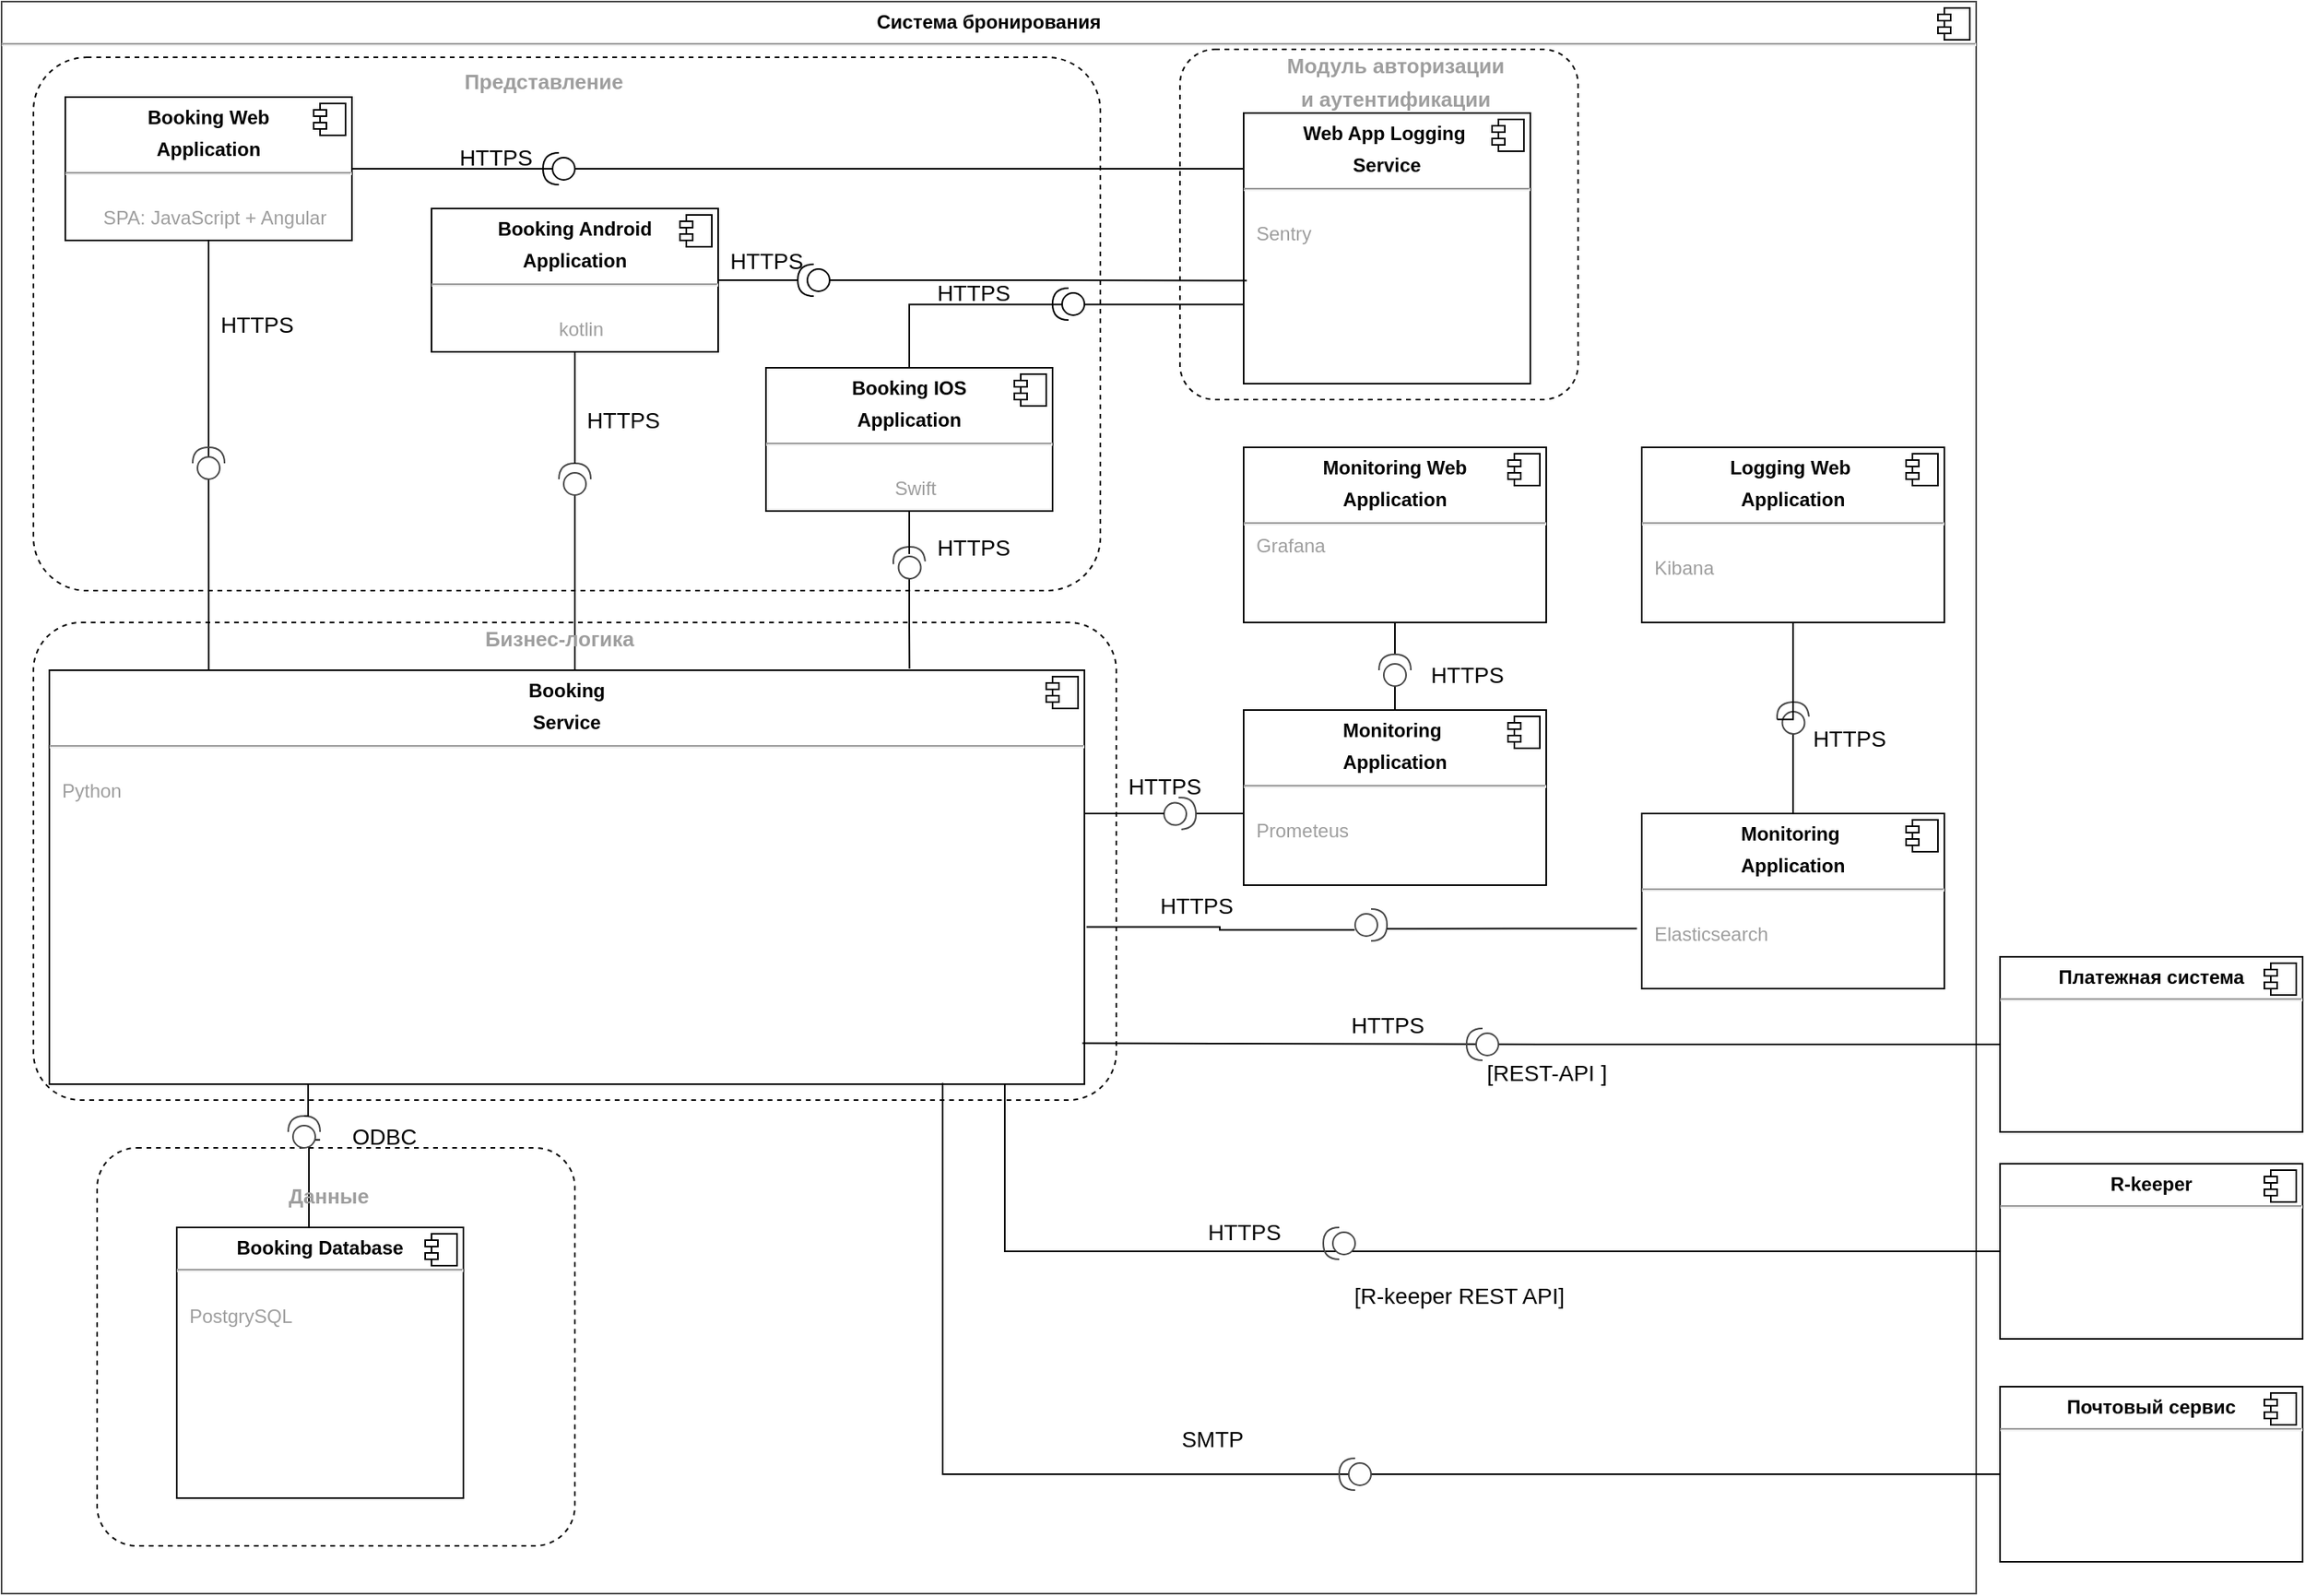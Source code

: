 <mxfile version="20.0.1" type="device"><diagram id="sl9_SDTYks3OBHYVKD6c" name="Page-1"><mxGraphModel dx="1422" dy="645" grid="1" gridSize="10" guides="1" tooltips="1" connect="1" arrows="1" fold="1" page="1" pageScale="1" pageWidth="827" pageHeight="1169" math="0" shadow="0"><root><mxCell id="0"/><mxCell id="1" parent="0"/><mxCell id="OFOhBq2O4-hndNWqx5ZA-37" value="" style="verticalLabelPosition=bottom;verticalAlign=top;html=1;shape=mxgraph.basic.rect;fillColor2=none;strokeWidth=1;size=20;indent=5;fontColor=#9E9E9E;dashed=1;strokeColor=#000000;" parent="1" vertex="1"><mxGeometry x="50" y="55" width="680" height="325" as="geometry"/></mxCell><mxCell id="OFOhBq2O4-hndNWqx5ZA-1" value="&lt;p style=&quot;margin:0px;margin-top:6px;text-align:center;&quot;&gt;&lt;b&gt;&lt;font style=&quot;vertical-align: inherit;&quot;&gt;&lt;font style=&quot;vertical-align: inherit;&quot;&gt;&lt;font style=&quot;vertical-align: inherit;&quot;&gt;&lt;font style=&quot;vertical-align: inherit;&quot;&gt;&lt;font style=&quot;vertical-align: inherit;&quot;&gt;&lt;font style=&quot;vertical-align: inherit;&quot;&gt;&lt;font style=&quot;vertical-align: inherit;&quot;&gt;&lt;font style=&quot;vertical-align: inherit;&quot;&gt;Система бронирования&lt;/font&gt;&lt;/font&gt;&lt;/font&gt;&lt;/font&gt;&lt;/font&gt;&lt;/font&gt;&lt;/font&gt;&lt;/font&gt;&lt;/b&gt;&lt;/p&gt;&lt;hr&gt;&lt;p style=&quot;margin:0px;margin-left:8px;&quot;&gt;&lt;br&gt;&lt;/p&gt;" style="align=left;overflow=fill;html=1;dropTarget=0;strokeColor=#474747;" parent="1" vertex="1"><mxGeometry x="40" y="20" width="1240" height="1000" as="geometry"/></mxCell><mxCell id="OFOhBq2O4-hndNWqx5ZA-2" value="" style="shape=component;jettyWidth=8;jettyHeight=4;" parent="OFOhBq2O4-hndNWqx5ZA-1" vertex="1"><mxGeometry x="1" width="20" height="20" relative="1" as="geometry"><mxPoint x="-24" y="4" as="offset"/></mxGeometry></mxCell><mxCell id="OFOhBq2O4-hndNWqx5ZA-30" style="edgeStyle=orthogonalEdgeStyle;rounded=0;orthogonalLoop=1;jettySize=auto;html=1;entryX=0.056;entryY=0.206;entryDx=0;entryDy=0;entryPerimeter=0;fontColor=#9E9E9E;endArrow=none;endFill=0;" parent="1" source="OFOhBq2O4-hndNWqx5ZA-4" target="OFOhBq2O4-hndNWqx5ZA-13" edge="1"><mxGeometry relative="1" as="geometry"/></mxCell><mxCell id="OFOhBq2O4-hndNWqx5ZA-51" style="edgeStyle=orthogonalEdgeStyle;rounded=0;orthogonalLoop=1;jettySize=auto;html=1;entryX=0.154;entryY=0.048;entryDx=0;entryDy=0;entryPerimeter=0;fontSize=13;fontColor=#9E9E9E;endArrow=none;endFill=0;" parent="1" source="OFOhBq2O4-hndNWqx5ZA-4" target="OFOhBq2O4-hndNWqx5ZA-42" edge="1"><mxGeometry relative="1" as="geometry"/></mxCell><mxCell id="OFOhBq2O4-hndNWqx5ZA-4" value="&lt;p style=&quot;margin: 6px 0px 0px;&quot;&gt;&lt;b&gt;Booking Web&lt;/b&gt;&lt;/p&gt;&lt;p style=&quot;margin: 6px 0px 0px;&quot;&gt;&lt;b&gt;Application&lt;/b&gt;&lt;/p&gt;&lt;hr&gt;&lt;p style=&quot;margin:0px;margin-left:8px;&quot;&gt;&lt;br&gt;&lt;/p&gt;&lt;p style=&quot;margin:0px;margin-left:8px;&quot;&gt;&lt;font color=&quot;#9e9e9e&quot;&gt;SPA: JavaScript + Angular&lt;/font&gt;&lt;/p&gt;" style="align=center;overflow=fill;html=1;dropTarget=0;" parent="1" vertex="1"><mxGeometry x="80" y="80" width="180" height="90" as="geometry"/></mxCell><mxCell id="OFOhBq2O4-hndNWqx5ZA-5" value="" style="shape=component;jettyWidth=8;jettyHeight=4;" parent="OFOhBq2O4-hndNWqx5ZA-4" vertex="1"><mxGeometry x="1" width="20" height="20" relative="1" as="geometry"><mxPoint x="-24" y="4" as="offset"/></mxGeometry></mxCell><mxCell id="OFOhBq2O4-hndNWqx5ZA-52" style="edgeStyle=orthogonalEdgeStyle;rounded=0;orthogonalLoop=1;jettySize=auto;html=1;entryX=0.6;entryY=1.081;entryDx=0;entryDy=0;entryPerimeter=0;fontSize=13;fontColor=#9E9E9E;endArrow=none;endFill=0;startArrow=none;" parent="1" source="OFOhBq2O4-hndNWqx5ZA-58" target="OFOhBq2O4-hndNWqx5ZA-45" edge="1"><mxGeometry relative="1" as="geometry"/></mxCell><mxCell id="OFOhBq2O4-hndNWqx5ZA-6" value="&lt;p style=&quot;margin: 6px 0px 0px;&quot;&gt;&lt;b&gt;Booking Android&lt;/b&gt;&lt;/p&gt;&lt;p style=&quot;margin: 6px 0px 0px;&quot;&gt;&lt;b&gt;Application&lt;/b&gt;&lt;/p&gt;&lt;hr&gt;&lt;p style=&quot;margin:0px;margin-left:8px;&quot;&gt;&lt;br&gt;&lt;/p&gt;&lt;p style=&quot;margin:0px;margin-left:8px;&quot;&gt;&lt;font color=&quot;#9e9e9e&quot;&gt;kotlin&lt;/font&gt;&lt;/p&gt;" style="align=center;overflow=fill;html=1;dropTarget=0;" parent="1" vertex="1"><mxGeometry x="310" y="150" width="180" height="90" as="geometry"/></mxCell><mxCell id="OFOhBq2O4-hndNWqx5ZA-7" value="" style="shape=component;jettyWidth=8;jettyHeight=4;" parent="OFOhBq2O4-hndNWqx5ZA-6" vertex="1"><mxGeometry x="1" width="20" height="20" relative="1" as="geometry"><mxPoint x="-24" y="4" as="offset"/></mxGeometry></mxCell><mxCell id="OFOhBq2O4-hndNWqx5ZA-18" style="edgeStyle=orthogonalEdgeStyle;rounded=0;orthogonalLoop=1;jettySize=auto;html=1;exitX=0.5;exitY=0;exitDx=0;exitDy=0;entryX=0;entryY=0.707;entryDx=0;entryDy=0;fontColor=#9E9E9E;endArrow=none;endFill=0;entryPerimeter=0;" parent="1" source="OFOhBq2O4-hndNWqx5ZA-11" target="OFOhBq2O4-hndNWqx5ZA-13" edge="1"><mxGeometry relative="1" as="geometry"><Array as="points"><mxPoint x="610" y="210"/></Array></mxGeometry></mxCell><mxCell id="OFOhBq2O4-hndNWqx5ZA-53" style="edgeStyle=orthogonalEdgeStyle;rounded=0;orthogonalLoop=1;jettySize=auto;html=1;entryX=0.831;entryY=-0.004;entryDx=0;entryDy=0;entryPerimeter=0;fontSize=13;fontColor=#9E9E9E;endArrow=none;endFill=0;startArrow=none;" parent="1" source="OFOhBq2O4-hndNWqx5ZA-60" target="OFOhBq2O4-hndNWqx5ZA-42" edge="1"><mxGeometry relative="1" as="geometry"/></mxCell><mxCell id="OFOhBq2O4-hndNWqx5ZA-11" value="&lt;p style=&quot;margin:0px;margin-top:6px;text-align:center;&quot;&gt;&lt;b&gt;Booking IOS&lt;/b&gt;&lt;/p&gt;&lt;p style=&quot;margin:0px;margin-top:6px;text-align:center;&quot;&gt;&lt;b&gt;Application&lt;/b&gt;&lt;/p&gt;&lt;hr&gt;&lt;p style=&quot;margin:0px;margin-left:8px;&quot;&gt;&lt;br&gt;&lt;/p&gt;&lt;p style=&quot;text-align: center; margin: 0px 0px 0px 8px;&quot;&gt;&lt;font color=&quot;#9e9e9e&quot;&gt;Swift&lt;/font&gt;&lt;/p&gt;" style="align=left;overflow=fill;html=1;dropTarget=0;" parent="1" vertex="1"><mxGeometry x="520" y="250" width="180" height="90" as="geometry"/></mxCell><mxCell id="OFOhBq2O4-hndNWqx5ZA-12" value="" style="shape=component;jettyWidth=8;jettyHeight=4;" parent="OFOhBq2O4-hndNWqx5ZA-11" vertex="1"><mxGeometry x="1" width="20" height="20" relative="1" as="geometry"><mxPoint x="-24" y="4" as="offset"/></mxGeometry></mxCell><mxCell id="OFOhBq2O4-hndNWqx5ZA-13" value="&lt;p style=&quot;margin:0px;margin-top:6px;text-align:center;&quot;&gt;&lt;b&gt;Web App Logging&amp;nbsp;&lt;/b&gt;&lt;/p&gt;&lt;p style=&quot;margin:0px;margin-top:6px;text-align:center;&quot;&gt;&lt;b&gt;Service&lt;/b&gt;&lt;/p&gt;&lt;hr&gt;&lt;p style=&quot;margin:0px;margin-left:8px;&quot;&gt;&lt;br&gt;&lt;/p&gt;&lt;p style=&quot;margin:0px;margin-left:8px;&quot;&gt;&lt;font color=&quot;#9e9e9e&quot;&gt;Sentry&lt;/font&gt;&lt;/p&gt;" style="align=left;overflow=fill;html=1;dropTarget=0;" parent="1" vertex="1"><mxGeometry x="820" y="90" width="180" height="170" as="geometry"/></mxCell><mxCell id="OFOhBq2O4-hndNWqx5ZA-14" value="" style="shape=component;jettyWidth=8;jettyHeight=4;" parent="OFOhBq2O4-hndNWqx5ZA-13" vertex="1"><mxGeometry x="1" width="20" height="20" relative="1" as="geometry"><mxPoint x="-24" y="4" as="offset"/></mxGeometry></mxCell><mxCell id="OFOhBq2O4-hndNWqx5ZA-19" value="" style="shape=providedRequiredInterface;html=1;verticalLabelPosition=bottom;sketch=0;fontColor=#9E9E9E;direction=south;rotation=90;" parent="1" vertex="1"><mxGeometry x="700" y="200" width="20" height="20" as="geometry"/></mxCell><mxCell id="OFOhBq2O4-hndNWqx5ZA-25" value="" style="shape=providedRequiredInterface;html=1;verticalLabelPosition=bottom;sketch=0;fontColor=#9E9E9E;rotation=-180;" parent="1" vertex="1"><mxGeometry x="380" y="115" width="20" height="20" as="geometry"/></mxCell><mxCell id="OFOhBq2O4-hndNWqx5ZA-33" style="edgeStyle=orthogonalEdgeStyle;rounded=0;orthogonalLoop=1;jettySize=auto;html=1;fontColor=#9E9E9E;endArrow=none;endFill=0;" parent="1" source="OFOhBq2O4-hndNWqx5ZA-31" target="OFOhBq2O4-hndNWqx5ZA-6" edge="1"><mxGeometry relative="1" as="geometry"/></mxCell><mxCell id="OFOhBq2O4-hndNWqx5ZA-34" style="edgeStyle=orthogonalEdgeStyle;rounded=0;orthogonalLoop=1;jettySize=auto;html=1;entryX=0.011;entryY=0.619;entryDx=0;entryDy=0;entryPerimeter=0;fontColor=#9E9E9E;endArrow=none;endFill=0;" parent="1" source="OFOhBq2O4-hndNWqx5ZA-31" target="OFOhBq2O4-hndNWqx5ZA-13" edge="1"><mxGeometry relative="1" as="geometry"/></mxCell><mxCell id="OFOhBq2O4-hndNWqx5ZA-31" value="" style="shape=providedRequiredInterface;html=1;verticalLabelPosition=bottom;sketch=0;fontColor=#9E9E9E;rotation=-180;" parent="1" vertex="1"><mxGeometry x="540" y="185" width="20" height="20" as="geometry"/></mxCell><mxCell id="OFOhBq2O4-hndNWqx5ZA-40" value="" style="points=[[0.25,0,0],[0.5,0,0],[0.75,0,0],[1,0.25,0],[1,0.5,0],[1,0.75,0],[0.75,1,0],[0.5,1,0],[0.25,1,0],[0,0.75,0],[0,0.5,0],[0,0.25,0]];rounded=1;arcSize=10;dashed=1;strokeColor=#000000;fillColor=none;gradientColor=none;strokeWidth=1;fontColor=#9E9E9E;" parent="1" vertex="1"><mxGeometry x="60" y="55" width="670" height="335" as="geometry"/></mxCell><mxCell id="OFOhBq2O4-hndNWqx5ZA-41" value="&lt;font style=&quot;font-size: 13px;&quot;&gt;Представление&lt;/font&gt;" style="text;strokeColor=none;fillColor=none;html=1;fontSize=17;fontStyle=1;verticalAlign=middle;align=center;dashed=1;fontColor=#9E9E9E;" parent="1" vertex="1"><mxGeometry x="330" y="50" width="100" height="40" as="geometry"/></mxCell><mxCell id="OFOhBq2O4-hndNWqx5ZA-62" style="edgeStyle=orthogonalEdgeStyle;rounded=0;orthogonalLoop=1;jettySize=auto;html=1;fontSize=13;fontColor=#9E9E9E;endArrow=none;endFill=0;exitX=0.25;exitY=1;exitDx=0;exitDy=0;startArrow=none;" parent="1" source="OFOhBq2O4-hndNWqx5ZA-63" edge="1"><mxGeometry relative="1" as="geometry"><mxPoint x="230" y="660" as="sourcePoint"/><mxPoint x="230" y="800" as="targetPoint"/><Array as="points"><mxPoint x="233" y="800"/></Array></mxGeometry></mxCell><mxCell id="OFOhBq2O4-hndNWqx5ZA-73" style="edgeStyle=orthogonalEdgeStyle;rounded=0;orthogonalLoop=1;jettySize=auto;html=1;fontSize=14;fontColor=#000000;endArrow=none;endFill=0;startArrow=none;" parent="1" source="OFOhBq2O4-hndNWqx5ZA-74" target="OFOhBq2O4-hndNWqx5ZA-71" edge="1"><mxGeometry relative="1" as="geometry"><Array as="points"><mxPoint x="780" y="530"/></Array></mxGeometry></mxCell><mxCell id="OFOhBq2O4-hndNWqx5ZA-42" value="&lt;p style=&quot;margin:0px;margin-top:6px;text-align:center;&quot;&gt;&lt;b&gt;Booking&lt;/b&gt;&lt;/p&gt;&lt;p style=&quot;margin:0px;margin-top:6px;text-align:center;&quot;&gt;&lt;b&gt;Service&lt;/b&gt;&lt;/p&gt;&lt;hr&gt;&lt;p style=&quot;margin:0px;margin-left:8px;&quot;&gt;&lt;br&gt;&lt;/p&gt;&lt;p style=&quot;margin:0px;margin-left:8px;&quot;&gt;&lt;font color=&quot;#9e9e9e&quot;&gt;Python&lt;/font&gt;&lt;/p&gt;" style="align=left;overflow=fill;html=1;dropTarget=0;" parent="1" vertex="1"><mxGeometry x="70" y="440" width="650" height="260" as="geometry"/></mxCell><mxCell id="OFOhBq2O4-hndNWqx5ZA-43" value="" style="shape=component;jettyWidth=8;jettyHeight=4;" parent="OFOhBq2O4-hndNWqx5ZA-42" vertex="1"><mxGeometry x="1" width="20" height="20" relative="1" as="geometry"><mxPoint x="-24" y="4" as="offset"/></mxGeometry></mxCell><mxCell id="OFOhBq2O4-hndNWqx5ZA-44" value="" style="points=[[0.25,0,0],[0.5,0,0],[0.75,0,0],[1,0.25,0],[1,0.5,0],[1,0.75,0],[0.75,1,0],[0.5,1,0],[0.25,1,0],[0,0.75,0],[0,0.5,0],[0,0.25,0]];rounded=1;arcSize=10;dashed=1;strokeColor=#000000;fillColor=none;gradientColor=none;strokeWidth=1;fontColor=#9E9E9E;" parent="1" vertex="1"><mxGeometry x="60" y="410" width="680" height="300" as="geometry"/></mxCell><mxCell id="OFOhBq2O4-hndNWqx5ZA-45" value="&lt;span style=&quot;font-size: 13px;&quot;&gt;Бизнес-логика&lt;/span&gt;" style="text;strokeColor=none;fillColor=none;html=1;fontSize=17;fontStyle=1;verticalAlign=middle;align=center;dashed=1;fontColor=#9E9E9E;" parent="1" vertex="1"><mxGeometry x="340" y="400" width="100" height="40" as="geometry"/></mxCell><mxCell id="OFOhBq2O4-hndNWqx5ZA-46" value="&lt;p style=&quot;margin:0px;margin-top:6px;text-align:center;&quot;&gt;&lt;b&gt;Booking Database&lt;/b&gt;&lt;/p&gt;&lt;hr&gt;&lt;p style=&quot;margin:0px;margin-left:8px;&quot;&gt;&lt;br&gt;&lt;/p&gt;&lt;p style=&quot;margin:0px;margin-left:8px;&quot;&gt;&lt;font color=&quot;#9e9e9e&quot;&gt;PostgrySQL&lt;/font&gt;&lt;/p&gt;" style="align=left;overflow=fill;html=1;dropTarget=0;" parent="1" vertex="1"><mxGeometry x="150" y="790" width="180" height="170" as="geometry"/></mxCell><mxCell id="OFOhBq2O4-hndNWqx5ZA-47" value="" style="shape=component;jettyWidth=8;jettyHeight=4;" parent="OFOhBq2O4-hndNWqx5ZA-46" vertex="1"><mxGeometry x="1" width="20" height="20" relative="1" as="geometry"><mxPoint x="-24" y="4" as="offset"/></mxGeometry></mxCell><mxCell id="OFOhBq2O4-hndNWqx5ZA-48" value="" style="points=[[0.25,0,0],[0.5,0,0],[0.75,0,0],[1,0.25,0],[1,0.5,0],[1,0.75,0],[0.75,1,0],[0.5,1,0],[0.25,1,0],[0,0.75,0],[0,0.5,0],[0,0.25,0]];rounded=1;arcSize=10;dashed=1;strokeColor=#000000;fillColor=none;gradientColor=none;strokeWidth=1;fontColor=#9E9E9E;" parent="1" vertex="1"><mxGeometry x="100" y="740" width="300" height="250" as="geometry"/></mxCell><mxCell id="OFOhBq2O4-hndNWqx5ZA-49" value="&lt;span style=&quot;font-size: 13px;&quot;&gt;Данные&lt;/span&gt;" style="text;strokeColor=none;fillColor=none;html=1;fontSize=17;fontStyle=1;verticalAlign=middle;align=center;dashed=1;fontColor=#9E9E9E;" parent="1" vertex="1"><mxGeometry x="195" y="750" width="100" height="40" as="geometry"/></mxCell><mxCell id="OFOhBq2O4-hndNWqx5ZA-57" value="" style="shape=providedRequiredInterface;html=1;verticalLabelPosition=bottom;sketch=0;fontSize=13;fontColor=#9E9E9E;strokeColor=#474747;strokeWidth=1;rotation=-90;" parent="1" vertex="1"><mxGeometry x="160" y="300" width="20" height="20" as="geometry"/></mxCell><mxCell id="OFOhBq2O4-hndNWqx5ZA-58" value="" style="shape=providedRequiredInterface;html=1;verticalLabelPosition=bottom;sketch=0;fontSize=13;fontColor=#9E9E9E;strokeColor=#474747;strokeWidth=1;rotation=-90;" parent="1" vertex="1"><mxGeometry x="390" y="310" width="20" height="20" as="geometry"/></mxCell><mxCell id="OFOhBq2O4-hndNWqx5ZA-59" value="" style="edgeStyle=orthogonalEdgeStyle;rounded=0;orthogonalLoop=1;jettySize=auto;html=1;entryX=1;entryY=0.5;entryDx=0;entryDy=0;entryPerimeter=0;fontSize=13;fontColor=#9E9E9E;endArrow=none;endFill=0;" parent="1" source="OFOhBq2O4-hndNWqx5ZA-6" target="OFOhBq2O4-hndNWqx5ZA-58" edge="1"><mxGeometry relative="1" as="geometry"><mxPoint x="400" y="240" as="sourcePoint"/><mxPoint x="400" y="443.24" as="targetPoint"/></mxGeometry></mxCell><mxCell id="OFOhBq2O4-hndNWqx5ZA-60" value="" style="shape=providedRequiredInterface;html=1;verticalLabelPosition=bottom;sketch=0;fontSize=13;fontColor=#9E9E9E;strokeColor=#474747;strokeWidth=1;rotation=-95;" parent="1" vertex="1"><mxGeometry x="600" y="362.5" width="20" height="20" as="geometry"/></mxCell><mxCell id="OFOhBq2O4-hndNWqx5ZA-61" value="" style="edgeStyle=orthogonalEdgeStyle;rounded=0;orthogonalLoop=1;jettySize=auto;html=1;fontSize=13;fontColor=#9E9E9E;endArrow=none;endFill=0;" parent="1" source="OFOhBq2O4-hndNWqx5ZA-11" edge="1"><mxGeometry relative="1" as="geometry"><mxPoint x="610" y="340" as="sourcePoint"/><mxPoint x="610" y="360" as="targetPoint"/><Array as="points"><mxPoint x="610" y="367"/></Array></mxGeometry></mxCell><mxCell id="OFOhBq2O4-hndNWqx5ZA-64" value="&lt;span style=&quot;font-size: 14px; font-weight: normal;&quot;&gt;&lt;font color=&quot;#000000&quot;&gt;ODBC&lt;/font&gt;&lt;/span&gt;" style="text;strokeColor=none;fillColor=none;html=1;fontSize=20;fontStyle=1;verticalAlign=middle;align=center;fontColor=#9E9E9E;" parent="1" vertex="1"><mxGeometry x="230" y="710" width="100" height="40" as="geometry"/></mxCell><mxCell id="OFOhBq2O4-hndNWqx5ZA-65" value="&lt;span style=&quot;font-weight: normal;&quot;&gt;&lt;font style=&quot;font-size: 14px;&quot;&gt;HTTPS&lt;/font&gt;&lt;/span&gt;" style="text;strokeColor=none;fillColor=none;html=1;fontSize=24;fontStyle=1;verticalAlign=middle;align=center;fontColor=#000000;" parent="1" vertex="1"><mxGeometry x="300" y="95" width="100" height="40" as="geometry"/></mxCell><mxCell id="OFOhBq2O4-hndNWqx5ZA-66" value="&lt;span style=&quot;font-weight: normal;&quot;&gt;&lt;font style=&quot;font-size: 14px;&quot;&gt;HTTPS&lt;/font&gt;&lt;/span&gt;" style="text;strokeColor=none;fillColor=none;html=1;fontSize=24;fontStyle=1;verticalAlign=middle;align=center;fontColor=#000000;" parent="1" vertex="1"><mxGeometry x="470" y="160" width="100" height="40" as="geometry"/></mxCell><mxCell id="OFOhBq2O4-hndNWqx5ZA-67" value="&lt;span style=&quot;font-weight: normal;&quot;&gt;&lt;font style=&quot;font-size: 14px;&quot;&gt;HTTPS&lt;/font&gt;&lt;/span&gt;" style="text;strokeColor=none;fillColor=none;html=1;fontSize=24;fontStyle=1;verticalAlign=middle;align=center;fontColor=#000000;" parent="1" vertex="1"><mxGeometry x="600" y="180" width="100" height="40" as="geometry"/></mxCell><mxCell id="OFOhBq2O4-hndNWqx5ZA-68" value="&lt;span style=&quot;font-weight: normal;&quot;&gt;&lt;font style=&quot;font-size: 14px;&quot;&gt;HTTPS&lt;/font&gt;&lt;/span&gt;" style="text;strokeColor=none;fillColor=none;html=1;fontSize=24;fontStyle=1;verticalAlign=middle;align=center;fontColor=#000000;" parent="1" vertex="1"><mxGeometry x="150" y="200" width="100" height="40" as="geometry"/></mxCell><mxCell id="OFOhBq2O4-hndNWqx5ZA-69" value="&lt;span style=&quot;font-weight: normal;&quot;&gt;&lt;font style=&quot;font-size: 14px;&quot;&gt;HTTPS&lt;/font&gt;&lt;/span&gt;" style="text;strokeColor=none;fillColor=none;html=1;fontSize=24;fontStyle=1;verticalAlign=middle;align=center;fontColor=#000000;" parent="1" vertex="1"><mxGeometry x="380" y="260" width="100" height="40" as="geometry"/></mxCell><mxCell id="OFOhBq2O4-hndNWqx5ZA-70" value="&lt;span style=&quot;font-weight: normal;&quot;&gt;&lt;font style=&quot;font-size: 14px;&quot;&gt;HTTPS&lt;/font&gt;&lt;/span&gt;" style="text;strokeColor=none;fillColor=none;html=1;fontSize=24;fontStyle=1;verticalAlign=middle;align=center;fontColor=#000000;" parent="1" vertex="1"><mxGeometry x="600" y="340" width="100" height="40" as="geometry"/></mxCell><mxCell id="OFOhBq2O4-hndNWqx5ZA-79" style="edgeStyle=orthogonalEdgeStyle;rounded=0;orthogonalLoop=1;jettySize=auto;html=1;entryX=0.5;entryY=1;entryDx=0;entryDy=0;fontSize=14;fontColor=#000000;endArrow=none;endFill=0;startArrow=none;" parent="1" source="OFOhBq2O4-hndNWqx5ZA-82" target="OFOhBq2O4-hndNWqx5ZA-77" edge="1"><mxGeometry relative="1" as="geometry"/></mxCell><mxCell id="OFOhBq2O4-hndNWqx5ZA-84" style="edgeStyle=orthogonalEdgeStyle;rounded=0;orthogonalLoop=1;jettySize=auto;html=1;entryX=0;entryY=0.5;entryDx=0;entryDy=0;entryPerimeter=0;fontSize=14;fontColor=#000000;endArrow=none;endFill=0;" parent="1" source="OFOhBq2O4-hndNWqx5ZA-71" target="OFOhBq2O4-hndNWqx5ZA-82" edge="1"><mxGeometry relative="1" as="geometry"/></mxCell><mxCell id="OFOhBq2O4-hndNWqx5ZA-71" value="&lt;p style=&quot;margin:0px;margin-top:6px;text-align:center;&quot;&gt;&lt;b&gt;Monitoring&amp;nbsp;&lt;/b&gt;&lt;/p&gt;&lt;p style=&quot;margin:0px;margin-top:6px;text-align:center;&quot;&gt;&lt;b&gt;Application&lt;/b&gt;&lt;/p&gt;&lt;hr&gt;&lt;p style=&quot;margin:0px;margin-left:8px;&quot;&gt;&lt;br&gt;&lt;/p&gt;&lt;p style=&quot;margin:0px;margin-left:8px;&quot;&gt;&lt;font color=&quot;#9e9e9e&quot;&gt;Prometeus&lt;/font&gt;&lt;/p&gt;" style="align=left;overflow=fill;html=1;dropTarget=0;" parent="1" vertex="1"><mxGeometry x="820" y="465" width="190" height="110" as="geometry"/></mxCell><mxCell id="OFOhBq2O4-hndNWqx5ZA-72" value="" style="shape=component;jettyWidth=8;jettyHeight=4;" parent="OFOhBq2O4-hndNWqx5ZA-71" vertex="1"><mxGeometry x="1" width="20" height="20" relative="1" as="geometry"><mxPoint x="-24" y="4" as="offset"/></mxGeometry></mxCell><mxCell id="OFOhBq2O4-hndNWqx5ZA-74" value="" style="shape=providedRequiredInterface;html=1;verticalLabelPosition=bottom;sketch=0;fontSize=14;fontColor=#000000;strokeColor=#474747;strokeWidth=1;rotation=-5;" parent="1" vertex="1"><mxGeometry x="770" y="520" width="20" height="20" as="geometry"/></mxCell><mxCell id="OFOhBq2O4-hndNWqx5ZA-75" value="" style="edgeStyle=orthogonalEdgeStyle;rounded=0;orthogonalLoop=1;jettySize=auto;html=1;fontSize=14;fontColor=#000000;endArrow=none;endFill=0;" parent="1" target="OFOhBq2O4-hndNWqx5ZA-74" edge="1"><mxGeometry relative="1" as="geometry"><mxPoint x="720" y="530" as="sourcePoint"/><mxPoint x="820" y="545" as="targetPoint"/><Array as="points"><mxPoint x="780" y="530"/></Array></mxGeometry></mxCell><mxCell id="OFOhBq2O4-hndNWqx5ZA-77" value="&lt;p style=&quot;margin:0px;margin-top:6px;text-align:center;&quot;&gt;&lt;b&gt;Monitoring Web&lt;/b&gt;&lt;/p&gt;&lt;p style=&quot;margin:0px;margin-top:6px;text-align:center;&quot;&gt;&lt;b&gt;Application&lt;/b&gt;&lt;/p&gt;&lt;hr&gt;&lt;p style=&quot;margin:0px;margin-left:8px;&quot;&gt;&lt;font color=&quot;#9e9e9e&quot;&gt;Grafana&lt;/font&gt;&lt;/p&gt;" style="align=left;overflow=fill;html=1;dropTarget=0;" parent="1" vertex="1"><mxGeometry x="820" y="300" width="190" height="110" as="geometry"/></mxCell><mxCell id="OFOhBq2O4-hndNWqx5ZA-78" value="" style="shape=component;jettyWidth=8;jettyHeight=4;" parent="OFOhBq2O4-hndNWqx5ZA-77" vertex="1"><mxGeometry x="1" width="20" height="20" relative="1" as="geometry"><mxPoint x="-24" y="4" as="offset"/></mxGeometry></mxCell><mxCell id="OFOhBq2O4-hndNWqx5ZA-82" value="" style="shape=providedRequiredInterface;html=1;verticalLabelPosition=bottom;sketch=0;fontSize=14;fontColor=#000000;strokeColor=#474747;strokeWidth=1;rotation=-90;" parent="1" vertex="1"><mxGeometry x="905" y="430" width="20" height="20" as="geometry"/></mxCell><mxCell id="OFOhBq2O4-hndNWqx5ZA-110" style="edgeStyle=orthogonalEdgeStyle;rounded=0;orthogonalLoop=1;jettySize=auto;html=1;entryX=1.002;entryY=0.62;entryDx=0;entryDy=0;entryPerimeter=0;fontSize=14;fontColor=#000000;endArrow=none;endFill=0;exitX=-0.016;exitY=0.657;exitDx=0;exitDy=0;exitPerimeter=0;startArrow=none;" parent="1" source="OFOhBq2O4-hndNWqx5ZA-112" target="OFOhBq2O4-hndNWqx5ZA-42" edge="1"><mxGeometry relative="1" as="geometry"/></mxCell><mxCell id="OFOhBq2O4-hndNWqx5ZA-85" value="&lt;p style=&quot;margin:0px;margin-top:6px;text-align:center;&quot;&gt;&lt;b&gt;Monitoring&amp;nbsp;&lt;/b&gt;&lt;/p&gt;&lt;p style=&quot;margin:0px;margin-top:6px;text-align:center;&quot;&gt;&lt;b&gt;Application&lt;/b&gt;&lt;/p&gt;&lt;hr&gt;&lt;p style=&quot;margin:0px;margin-left:8px;&quot;&gt;&lt;br&gt;&lt;/p&gt;&lt;p style=&quot;margin:0px;margin-left:8px;&quot;&gt;&lt;font color=&quot;#9e9e9e&quot;&gt;Elasticsearch&lt;/font&gt;&lt;/p&gt;" style="align=left;overflow=fill;html=1;dropTarget=0;" parent="1" vertex="1"><mxGeometry x="1070" y="530" width="190" height="110" as="geometry"/></mxCell><mxCell id="OFOhBq2O4-hndNWqx5ZA-86" value="" style="shape=component;jettyWidth=8;jettyHeight=4;" parent="OFOhBq2O4-hndNWqx5ZA-85" vertex="1"><mxGeometry x="1" width="20" height="20" relative="1" as="geometry"><mxPoint x="-24" y="4" as="offset"/></mxGeometry></mxCell><mxCell id="OFOhBq2O4-hndNWqx5ZA-98" style="edgeStyle=orthogonalEdgeStyle;rounded=0;orthogonalLoop=1;jettySize=auto;html=1;entryX=0.5;entryY=0;entryDx=0;entryDy=0;fontSize=14;fontColor=#000000;endArrow=none;endFill=0;startArrow=none;" parent="1" source="OFOhBq2O4-hndNWqx5ZA-99" target="OFOhBq2O4-hndNWqx5ZA-85" edge="1"><mxGeometry relative="1" as="geometry"/></mxCell><mxCell id="OFOhBq2O4-hndNWqx5ZA-96" value="&lt;p style=&quot;margin:0px;margin-top:6px;text-align:center;&quot;&gt;&lt;b&gt;Logging Web&amp;nbsp;&lt;/b&gt;&lt;/p&gt;&lt;p style=&quot;margin:0px;margin-top:6px;text-align:center;&quot;&gt;&lt;b&gt;Application&lt;/b&gt;&lt;/p&gt;&lt;hr&gt;&lt;p style=&quot;margin:0px;margin-left:8px;&quot;&gt;&lt;br&gt;&lt;/p&gt;&lt;p style=&quot;margin:0px;margin-left:8px;&quot;&gt;&lt;font color=&quot;#9e9e9e&quot;&gt;Kibana&lt;/font&gt;&lt;/p&gt;" style="align=left;overflow=fill;html=1;dropTarget=0;" parent="1" vertex="1"><mxGeometry x="1070" y="300" width="190" height="110" as="geometry"/></mxCell><mxCell id="OFOhBq2O4-hndNWqx5ZA-97" value="" style="shape=component;jettyWidth=8;jettyHeight=4;" parent="OFOhBq2O4-hndNWqx5ZA-96" vertex="1"><mxGeometry x="1" width="20" height="20" relative="1" as="geometry"><mxPoint x="-24" y="4" as="offset"/></mxGeometry></mxCell><mxCell id="OFOhBq2O4-hndNWqx5ZA-99" value="" style="shape=providedRequiredInterface;html=1;verticalLabelPosition=bottom;sketch=0;fontSize=14;fontColor=#000000;strokeColor=#474747;strokeWidth=1;rotation=-95;" parent="1" vertex="1"><mxGeometry x="1155" y="460" width="20" height="20" as="geometry"/></mxCell><mxCell id="OFOhBq2O4-hndNWqx5ZA-101" value="" style="edgeStyle=orthogonalEdgeStyle;rounded=0;orthogonalLoop=1;jettySize=auto;html=1;entryX=0.5;entryY=0;entryDx=0;entryDy=0;fontSize=14;fontColor=#000000;endArrow=none;endFill=0;" parent="1" source="OFOhBq2O4-hndNWqx5ZA-96" target="OFOhBq2O4-hndNWqx5ZA-99" edge="1"><mxGeometry relative="1" as="geometry"><mxPoint x="1165" y="410" as="sourcePoint"/><mxPoint x="1165" y="570" as="targetPoint"/><Array as="points"><mxPoint x="1165" y="471"/></Array></mxGeometry></mxCell><mxCell id="OFOhBq2O4-hndNWqx5ZA-102" value="&lt;span style=&quot;font-weight: normal;&quot;&gt;&lt;font style=&quot;font-size: 14px;&quot;&gt;HTTPS&lt;/font&gt;&lt;/span&gt;" style="text;strokeColor=none;fillColor=none;html=1;fontSize=24;fontStyle=1;verticalAlign=middle;align=center;fontColor=#000000;" parent="1" vertex="1"><mxGeometry x="1150" y="460" width="100" height="40" as="geometry"/></mxCell><mxCell id="OFOhBq2O4-hndNWqx5ZA-103" value="&lt;span style=&quot;font-weight: normal;&quot;&gt;&lt;font style=&quot;font-size: 14px;&quot;&gt;HTTPS&lt;/font&gt;&lt;/span&gt;" style="text;strokeColor=none;fillColor=none;html=1;fontSize=24;fontStyle=1;verticalAlign=middle;align=center;fontColor=#000000;" parent="1" vertex="1"><mxGeometry x="740" y="565" width="100" height="40" as="geometry"/></mxCell><mxCell id="OFOhBq2O4-hndNWqx5ZA-104" value="&lt;span style=&quot;font-weight: normal;&quot;&gt;&lt;font style=&quot;font-size: 14px;&quot;&gt;HTTPS&lt;/font&gt;&lt;/span&gt;" style="text;strokeColor=none;fillColor=none;html=1;fontSize=24;fontStyle=1;verticalAlign=middle;align=center;fontColor=#000000;" parent="1" vertex="1"><mxGeometry x="910" y="420" width="100" height="40" as="geometry"/></mxCell><mxCell id="OFOhBq2O4-hndNWqx5ZA-105" value="&lt;span style=&quot;font-weight: normal;&quot;&gt;&lt;font style=&quot;font-size: 14px;&quot;&gt;HTTPS&lt;/font&gt;&lt;/span&gt;" style="text;strokeColor=none;fillColor=none;html=1;fontSize=24;fontStyle=1;verticalAlign=middle;align=center;fontColor=#000000;" parent="1" vertex="1"><mxGeometry x="720" y="490" width="100" height="40" as="geometry"/></mxCell><mxCell id="OFOhBq2O4-hndNWqx5ZA-111" style="edgeStyle=orthogonalEdgeStyle;rounded=0;orthogonalLoop=1;jettySize=auto;html=1;entryX=0.998;entryY=0.901;entryDx=0;entryDy=0;entryPerimeter=0;fontSize=14;fontColor=#000000;endArrow=none;endFill=0;" parent="1" source="OFOhBq2O4-hndNWqx5ZA-106" target="OFOhBq2O4-hndNWqx5ZA-42" edge="1"><mxGeometry relative="1" as="geometry"/></mxCell><mxCell id="OFOhBq2O4-hndNWqx5ZA-106" value="&lt;p style=&quot;margin:0px;margin-top:6px;text-align:center;&quot;&gt;&lt;b&gt;Платежная система&lt;/b&gt;&lt;/p&gt;&lt;hr&gt;&lt;p style=&quot;margin:0px;margin-left:8px;&quot;&gt;&lt;br&gt;&lt;/p&gt;&lt;p style=&quot;margin:0px;margin-left:8px;&quot;&gt;&lt;br&gt;&lt;/p&gt;" style="align=left;overflow=fill;html=1;dropTarget=0;" parent="1" vertex="1"><mxGeometry x="1295" y="620" width="190" height="110" as="geometry"/></mxCell><mxCell id="OFOhBq2O4-hndNWqx5ZA-107" value="" style="shape=component;jettyWidth=8;jettyHeight=4;" parent="OFOhBq2O4-hndNWqx5ZA-106" vertex="1"><mxGeometry x="1" width="20" height="20" relative="1" as="geometry"><mxPoint x="-24" y="4" as="offset"/></mxGeometry></mxCell><mxCell id="OFOhBq2O4-hndNWqx5ZA-63" value="" style="shape=providedRequiredInterface;html=1;verticalLabelPosition=bottom;sketch=0;fontSize=13;fontColor=#9E9E9E;strokeColor=#474747;strokeWidth=1;rotation=-90;" parent="1" vertex="1"><mxGeometry x="220" y="720" width="20" height="20" as="geometry"/></mxCell><mxCell id="OFOhBq2O4-hndNWqx5ZA-108" value="" style="edgeStyle=orthogonalEdgeStyle;rounded=0;orthogonalLoop=1;jettySize=auto;html=1;fontSize=13;fontColor=#9E9E9E;endArrow=none;endFill=0;exitX=0.25;exitY=1;exitDx=0;exitDy=0;" parent="1" source="OFOhBq2O4-hndNWqx5ZA-42" target="OFOhBq2O4-hndNWqx5ZA-63" edge="1"><mxGeometry relative="1" as="geometry"><mxPoint x="232.5" y="700" as="sourcePoint"/><mxPoint x="230" y="800" as="targetPoint"/><Array as="points"/></mxGeometry></mxCell><mxCell id="OFOhBq2O4-hndNWqx5ZA-112" value="" style="shape=providedRequiredInterface;html=1;verticalLabelPosition=bottom;sketch=0;fontSize=14;fontColor=#000000;strokeColor=#474747;strokeWidth=1;" parent="1" vertex="1"><mxGeometry x="890" y="590" width="20" height="20" as="geometry"/></mxCell><mxCell id="OFOhBq2O4-hndNWqx5ZA-113" value="" style="edgeStyle=orthogonalEdgeStyle;rounded=0;orthogonalLoop=1;jettySize=auto;html=1;entryX=1.002;entryY=0.62;entryDx=0;entryDy=0;entryPerimeter=0;fontSize=14;fontColor=#000000;endArrow=none;endFill=0;exitX=-0.016;exitY=0.657;exitDx=0;exitDy=0;exitPerimeter=0;" parent="1" source="OFOhBq2O4-hndNWqx5ZA-85" target="OFOhBq2O4-hndNWqx5ZA-112" edge="1"><mxGeometry relative="1" as="geometry"><mxPoint x="1066.96" y="602.27" as="sourcePoint"/><mxPoint x="721.3" y="601.2" as="targetPoint"/></mxGeometry></mxCell><mxCell id="OFOhBq2O4-hndNWqx5ZA-114" value="" style="shape=providedRequiredInterface;html=1;verticalLabelPosition=bottom;sketch=0;fontSize=14;fontColor=#000000;strokeColor=#474747;strokeWidth=1;rotation=-180;" parent="1" vertex="1"><mxGeometry x="960" y="665" width="20" height="20" as="geometry"/></mxCell><mxCell id="OFOhBq2O4-hndNWqx5ZA-115" value="&lt;span style=&quot;font-size: 14px; font-weight: 400;&quot;&gt;&lt;font style=&quot;vertical-align: inherit;&quot;&gt;&lt;font style=&quot;vertical-align: inherit;&quot;&gt;&lt;font style=&quot;vertical-align: inherit;&quot;&gt;&lt;font style=&quot;vertical-align: inherit;&quot;&gt;&lt;font style=&quot;vertical-align: inherit;&quot;&gt;&lt;font style=&quot;vertical-align: inherit;&quot;&gt;[REST-API ]&lt;/font&gt;&lt;/font&gt;&lt;/font&gt;&lt;/font&gt;&lt;/font&gt;&lt;/font&gt;&lt;/span&gt;" style="text;strokeColor=none;fillColor=none;html=1;fontSize=24;fontStyle=1;verticalAlign=middle;align=center;fontColor=#000000;" parent="1" vertex="1"><mxGeometry x="960" y="670" width="100" height="40" as="geometry"/></mxCell><mxCell id="OFOhBq2O4-hndNWqx5ZA-118" style="edgeStyle=orthogonalEdgeStyle;rounded=0;orthogonalLoop=1;jettySize=auto;html=1;fontSize=14;fontColor=#000000;endArrow=none;endFill=0;" parent="1" source="OFOhBq2O4-hndNWqx5ZA-116" target="OFOhBq2O4-hndNWqx5ZA-42" edge="1"><mxGeometry relative="1" as="geometry"><Array as="points"><mxPoint x="670" y="805"/></Array></mxGeometry></mxCell><mxCell id="OFOhBq2O4-hndNWqx5ZA-116" value="&lt;p style=&quot;margin:0px;margin-top:6px;text-align:center;&quot;&gt;&lt;b&gt;R-keeper&lt;/b&gt;&lt;/p&gt;&lt;hr&gt;&lt;p style=&quot;margin:0px;margin-left:8px;&quot;&gt;&lt;br&gt;&lt;/p&gt;&lt;p style=&quot;margin:0px;margin-left:8px;&quot;&gt;&lt;br&gt;&lt;/p&gt;" style="align=left;overflow=fill;html=1;dropTarget=0;" parent="1" vertex="1"><mxGeometry x="1295" y="750" width="190" height="110" as="geometry"/></mxCell><mxCell id="OFOhBq2O4-hndNWqx5ZA-117" value="" style="shape=component;jettyWidth=8;jettyHeight=4;" parent="OFOhBq2O4-hndNWqx5ZA-116" vertex="1"><mxGeometry x="1" width="20" height="20" relative="1" as="geometry"><mxPoint x="-24" y="4" as="offset"/></mxGeometry></mxCell><mxCell id="OFOhBq2O4-hndNWqx5ZA-119" value="" style="shape=providedRequiredInterface;html=1;verticalLabelPosition=bottom;sketch=0;fontSize=14;fontColor=#000000;strokeColor=#474747;strokeWidth=1;rotation=-180;" parent="1" vertex="1"><mxGeometry x="870" y="790" width="20" height="20" as="geometry"/></mxCell><mxCell id="OFOhBq2O4-hndNWqx5ZA-120" value="&lt;span style=&quot;font-size: 14px; font-weight: 400;&quot;&gt;[R-keeper REST API]&lt;/span&gt;" style="text;strokeColor=none;fillColor=none;html=1;fontSize=24;fontStyle=1;verticalAlign=middle;align=center;fontColor=#000000;" parent="1" vertex="1"><mxGeometry x="905" y="810" width="100" height="40" as="geometry"/></mxCell><mxCell id="OFOhBq2O4-hndNWqx5ZA-127" style="edgeStyle=orthogonalEdgeStyle;rounded=0;orthogonalLoop=1;jettySize=auto;html=1;entryX=0.863;entryY=0.997;entryDx=0;entryDy=0;entryPerimeter=0;fontSize=14;fontColor=#000000;endArrow=none;endFill=0;" parent="1" source="OFOhBq2O4-hndNWqx5ZA-121" target="OFOhBq2O4-hndNWqx5ZA-42" edge="1"><mxGeometry relative="1" as="geometry"/></mxCell><mxCell id="OFOhBq2O4-hndNWqx5ZA-121" value="&lt;p style=&quot;margin:0px;margin-top:6px;text-align:center;&quot;&gt;&lt;b&gt;Почтовый сервис&lt;/b&gt;&lt;/p&gt;&lt;hr&gt;&lt;p style=&quot;margin:0px;margin-left:8px;&quot;&gt;&lt;br&gt;&lt;/p&gt;&lt;p style=&quot;margin:0px;margin-left:8px;&quot;&gt;&lt;br&gt;&lt;/p&gt;" style="align=left;overflow=fill;html=1;dropTarget=0;" parent="1" vertex="1"><mxGeometry x="1295" y="890" width="190" height="110" as="geometry"/></mxCell><mxCell id="OFOhBq2O4-hndNWqx5ZA-122" value="" style="shape=component;jettyWidth=8;jettyHeight=4;" parent="OFOhBq2O4-hndNWqx5ZA-121" vertex="1"><mxGeometry x="1" width="20" height="20" relative="1" as="geometry"><mxPoint x="-24" y="4" as="offset"/></mxGeometry></mxCell><mxCell id="OFOhBq2O4-hndNWqx5ZA-123" value="&lt;span style=&quot;font-weight: normal;&quot;&gt;&lt;font style=&quot;font-size: 14px;&quot;&gt;HTTPS&lt;/font&gt;&lt;/span&gt;" style="text;strokeColor=none;fillColor=none;html=1;fontSize=24;fontStyle=1;verticalAlign=middle;align=center;fontColor=#000000;" parent="1" vertex="1"><mxGeometry x="860" y="640" width="100" height="40" as="geometry"/></mxCell><mxCell id="OFOhBq2O4-hndNWqx5ZA-124" value="&lt;span style=&quot;font-weight: normal;&quot;&gt;&lt;font style=&quot;font-size: 14px;&quot;&gt;HTTPS&lt;/font&gt;&lt;/span&gt;" style="text;strokeColor=none;fillColor=none;html=1;fontSize=24;fontStyle=1;verticalAlign=middle;align=center;fontColor=#000000;" parent="1" vertex="1"><mxGeometry x="770" y="770" width="100" height="40" as="geometry"/></mxCell><mxCell id="OFOhBq2O4-hndNWqx5ZA-128" value="" style="shape=providedRequiredInterface;html=1;verticalLabelPosition=bottom;sketch=0;fontSize=14;fontColor=#000000;strokeColor=#474747;strokeWidth=1;rotation=-180;" parent="1" vertex="1"><mxGeometry x="880" y="935" width="20" height="20" as="geometry"/></mxCell><mxCell id="OFOhBq2O4-hndNWqx5ZA-130" value="&lt;span style=&quot;font-size: 14px; font-weight: 400;&quot;&gt;SMTP&lt;/span&gt;" style="text;strokeColor=none;fillColor=none;html=1;fontSize=24;fontStyle=1;verticalAlign=middle;align=center;fontColor=#000000;" parent="1" vertex="1"><mxGeometry x="750" y="900" width="100" height="40" as="geometry"/></mxCell><mxCell id="OFOhBq2O4-hndNWqx5ZA-144" value="" style="points=[[0.25,0,0],[0.5,0,0],[0.75,0,0],[1,0.25,0],[1,0.5,0],[1,0.75,0],[0.75,1,0],[0.5,1,0],[0.25,1,0],[0,0.75,0],[0,0.5,0],[0,0.25,0]];rounded=1;arcSize=10;dashed=1;strokeColor=#000000;fillColor=none;gradientColor=none;strokeWidth=1;fontColor=#9E9E9E;" parent="1" vertex="1"><mxGeometry x="780" y="50" width="250" height="220" as="geometry"/></mxCell><mxCell id="OFOhBq2O4-hndNWqx5ZA-145" value="&lt;span style=&quot;font-size: 13px;&quot;&gt;Модуль авторизации &lt;br&gt;и аутентификации&lt;/span&gt;" style="text;strokeColor=none;fillColor=none;html=1;fontSize=17;fontStyle=1;verticalAlign=middle;align=center;dashed=1;fontColor=#9E9E9E;" parent="1" vertex="1"><mxGeometry x="865" y="50" width="100" height="40" as="geometry"/></mxCell></root></mxGraphModel></diagram></mxfile>